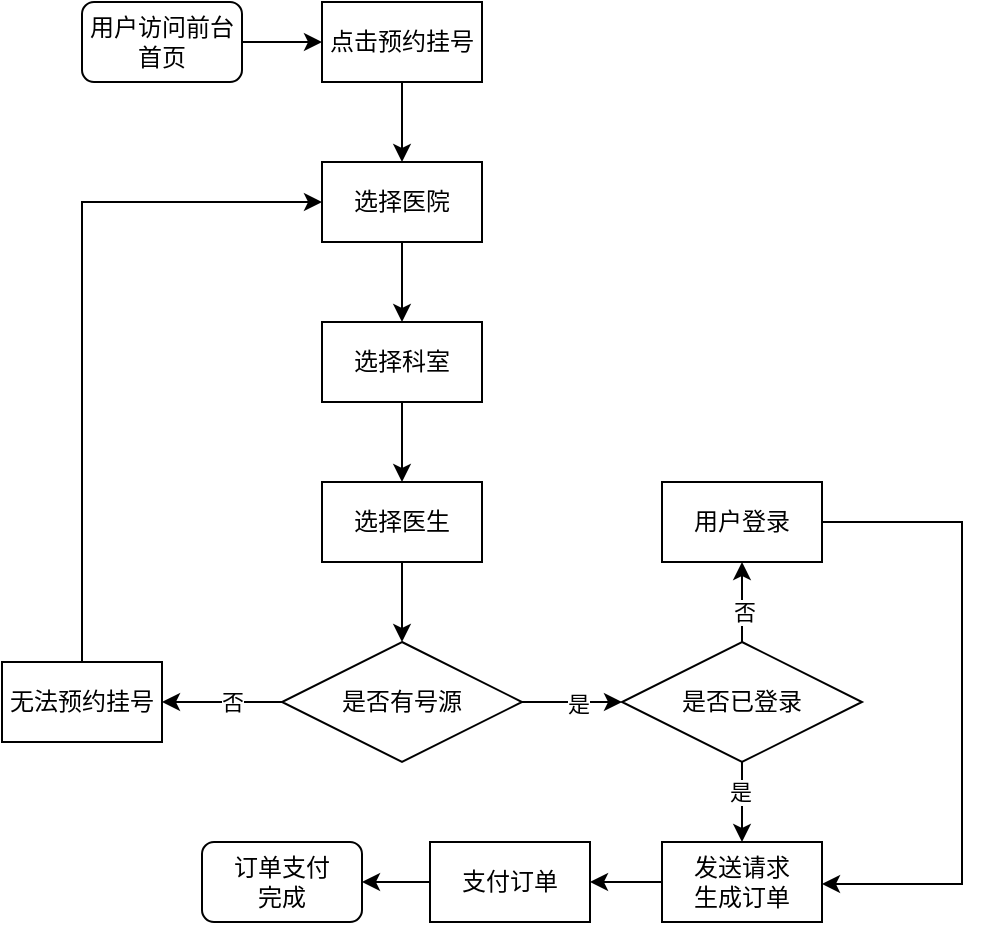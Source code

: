 <mxfile version="20.5.1" type="github">
  <diagram id="KLlqkVO4b6l8Dl6feIu6" name="第 1 页">
    <mxGraphModel dx="1185" dy="635" grid="1" gridSize="10" guides="1" tooltips="1" connect="1" arrows="1" fold="1" page="1" pageScale="1" pageWidth="827" pageHeight="1169" math="0" shadow="0">
      <root>
        <mxCell id="0" />
        <mxCell id="1" parent="0" />
        <mxCell id="pewL5Vv0dTGX8aQUwCoX-5" style="edgeStyle=orthogonalEdgeStyle;rounded=0;orthogonalLoop=1;jettySize=auto;html=1;entryX=0;entryY=0.5;entryDx=0;entryDy=0;" edge="1" parent="1" source="pewL5Vv0dTGX8aQUwCoX-1" target="pewL5Vv0dTGX8aQUwCoX-4">
          <mxGeometry relative="1" as="geometry" />
        </mxCell>
        <mxCell id="pewL5Vv0dTGX8aQUwCoX-1" value="用户访问前台首页" style="rounded=1;whiteSpace=wrap;html=1;" vertex="1" parent="1">
          <mxGeometry x="160" y="120" width="80" height="40" as="geometry" />
        </mxCell>
        <mxCell id="pewL5Vv0dTGX8aQUwCoX-7" style="edgeStyle=orthogonalEdgeStyle;rounded=0;orthogonalLoop=1;jettySize=auto;html=1;entryX=0.5;entryY=0;entryDx=0;entryDy=0;" edge="1" parent="1" source="pewL5Vv0dTGX8aQUwCoX-4" target="pewL5Vv0dTGX8aQUwCoX-6">
          <mxGeometry relative="1" as="geometry" />
        </mxCell>
        <mxCell id="pewL5Vv0dTGX8aQUwCoX-4" value="点击预约挂号" style="rounded=0;whiteSpace=wrap;html=1;" vertex="1" parent="1">
          <mxGeometry x="280" y="120" width="80" height="40" as="geometry" />
        </mxCell>
        <mxCell id="pewL5Vv0dTGX8aQUwCoX-10" style="edgeStyle=orthogonalEdgeStyle;rounded=0;orthogonalLoop=1;jettySize=auto;html=1;entryX=0.5;entryY=0;entryDx=0;entryDy=0;" edge="1" parent="1" source="pewL5Vv0dTGX8aQUwCoX-6" target="pewL5Vv0dTGX8aQUwCoX-9">
          <mxGeometry relative="1" as="geometry" />
        </mxCell>
        <mxCell id="pewL5Vv0dTGX8aQUwCoX-6" value="选择医院" style="rounded=0;whiteSpace=wrap;html=1;" vertex="1" parent="1">
          <mxGeometry x="280" y="200" width="80" height="40" as="geometry" />
        </mxCell>
        <mxCell id="pewL5Vv0dTGX8aQUwCoX-12" style="edgeStyle=orthogonalEdgeStyle;rounded=0;orthogonalLoop=1;jettySize=auto;html=1;entryX=0.5;entryY=0;entryDx=0;entryDy=0;" edge="1" parent="1" source="pewL5Vv0dTGX8aQUwCoX-9" target="pewL5Vv0dTGX8aQUwCoX-11">
          <mxGeometry relative="1" as="geometry" />
        </mxCell>
        <mxCell id="pewL5Vv0dTGX8aQUwCoX-9" value="选择科室" style="rounded=0;whiteSpace=wrap;html=1;" vertex="1" parent="1">
          <mxGeometry x="280" y="280" width="80" height="40" as="geometry" />
        </mxCell>
        <mxCell id="pewL5Vv0dTGX8aQUwCoX-14" style="edgeStyle=orthogonalEdgeStyle;rounded=0;orthogonalLoop=1;jettySize=auto;html=1;entryX=0.5;entryY=0;entryDx=0;entryDy=0;" edge="1" parent="1" source="pewL5Vv0dTGX8aQUwCoX-11" target="pewL5Vv0dTGX8aQUwCoX-13">
          <mxGeometry relative="1" as="geometry" />
        </mxCell>
        <mxCell id="pewL5Vv0dTGX8aQUwCoX-11" value="选择医生" style="rounded=0;whiteSpace=wrap;html=1;" vertex="1" parent="1">
          <mxGeometry x="280" y="360" width="80" height="40" as="geometry" />
        </mxCell>
        <mxCell id="pewL5Vv0dTGX8aQUwCoX-15" style="edgeStyle=orthogonalEdgeStyle;rounded=0;orthogonalLoop=1;jettySize=auto;html=1;" edge="1" parent="1" source="pewL5Vv0dTGX8aQUwCoX-13">
          <mxGeometry relative="1" as="geometry">
            <mxPoint x="200" y="470.0" as="targetPoint" />
          </mxGeometry>
        </mxCell>
        <mxCell id="pewL5Vv0dTGX8aQUwCoX-19" value="否" style="edgeLabel;html=1;align=center;verticalAlign=middle;resizable=0;points=[];" vertex="1" connectable="0" parent="pewL5Vv0dTGX8aQUwCoX-15">
          <mxGeometry x="-0.18" relative="1" as="geometry">
            <mxPoint as="offset" />
          </mxGeometry>
        </mxCell>
        <mxCell id="pewL5Vv0dTGX8aQUwCoX-21" style="edgeStyle=orthogonalEdgeStyle;rounded=0;orthogonalLoop=1;jettySize=auto;html=1;entryX=0;entryY=0.5;entryDx=0;entryDy=0;" edge="1" parent="1" source="pewL5Vv0dTGX8aQUwCoX-13">
          <mxGeometry relative="1" as="geometry">
            <mxPoint x="430" y="470" as="targetPoint" />
          </mxGeometry>
        </mxCell>
        <mxCell id="pewL5Vv0dTGX8aQUwCoX-22" value="是" style="edgeLabel;html=1;align=center;verticalAlign=middle;resizable=0;points=[];" vertex="1" connectable="0" parent="pewL5Vv0dTGX8aQUwCoX-21">
          <mxGeometry x="0.101" relative="1" as="geometry">
            <mxPoint as="offset" />
          </mxGeometry>
        </mxCell>
        <mxCell id="pewL5Vv0dTGX8aQUwCoX-13" value="是否有号源" style="rhombus;whiteSpace=wrap;html=1;" vertex="1" parent="1">
          <mxGeometry x="260" y="440" width="120" height="60" as="geometry" />
        </mxCell>
        <mxCell id="pewL5Vv0dTGX8aQUwCoX-18" style="edgeStyle=orthogonalEdgeStyle;rounded=0;orthogonalLoop=1;jettySize=auto;html=1;entryX=0;entryY=0.5;entryDx=0;entryDy=0;" edge="1" parent="1" source="pewL5Vv0dTGX8aQUwCoX-16" target="pewL5Vv0dTGX8aQUwCoX-6">
          <mxGeometry relative="1" as="geometry">
            <mxPoint x="160" y="220" as="targetPoint" />
            <Array as="points">
              <mxPoint x="160" y="220" />
            </Array>
          </mxGeometry>
        </mxCell>
        <mxCell id="pewL5Vv0dTGX8aQUwCoX-16" value="无法预约挂号" style="rounded=0;whiteSpace=wrap;html=1;" vertex="1" parent="1">
          <mxGeometry x="120" y="450" width="80" height="40" as="geometry" />
        </mxCell>
        <mxCell id="pewL5Vv0dTGX8aQUwCoX-30" style="edgeStyle=orthogonalEdgeStyle;rounded=0;orthogonalLoop=1;jettySize=auto;html=1;entryX=0.5;entryY=0;entryDx=0;entryDy=0;" edge="1" parent="1" source="pewL5Vv0dTGX8aQUwCoX-27" target="pewL5Vv0dTGX8aQUwCoX-29">
          <mxGeometry relative="1" as="geometry" />
        </mxCell>
        <mxCell id="pewL5Vv0dTGX8aQUwCoX-32" value="是" style="edgeLabel;html=1;align=center;verticalAlign=middle;resizable=0;points=[];" vertex="1" connectable="0" parent="pewL5Vv0dTGX8aQUwCoX-30">
          <mxGeometry x="-0.269" y="-1" relative="1" as="geometry">
            <mxPoint as="offset" />
          </mxGeometry>
        </mxCell>
        <mxCell id="pewL5Vv0dTGX8aQUwCoX-31" style="edgeStyle=orthogonalEdgeStyle;rounded=0;orthogonalLoop=1;jettySize=auto;html=1;entryX=0.5;entryY=1;entryDx=0;entryDy=0;" edge="1" parent="1" source="pewL5Vv0dTGX8aQUwCoX-27" target="pewL5Vv0dTGX8aQUwCoX-28">
          <mxGeometry relative="1" as="geometry">
            <Array as="points">
              <mxPoint x="490" y="420" />
              <mxPoint x="490" y="420" />
            </Array>
          </mxGeometry>
        </mxCell>
        <mxCell id="pewL5Vv0dTGX8aQUwCoX-34" value="否" style="edgeLabel;html=1;align=center;verticalAlign=middle;resizable=0;points=[];" vertex="1" connectable="0" parent="pewL5Vv0dTGX8aQUwCoX-31">
          <mxGeometry x="-0.23" y="-1" relative="1" as="geometry">
            <mxPoint as="offset" />
          </mxGeometry>
        </mxCell>
        <mxCell id="pewL5Vv0dTGX8aQUwCoX-27" value="是否已登录" style="rhombus;whiteSpace=wrap;html=1;" vertex="1" parent="1">
          <mxGeometry x="430" y="440" width="120" height="60" as="geometry" />
        </mxCell>
        <mxCell id="pewL5Vv0dTGX8aQUwCoX-35" style="edgeStyle=orthogonalEdgeStyle;rounded=0;orthogonalLoop=1;jettySize=auto;html=1;entryX=0.988;entryY=0.531;entryDx=0;entryDy=0;entryPerimeter=0;" edge="1" parent="1" source="pewL5Vv0dTGX8aQUwCoX-28" target="pewL5Vv0dTGX8aQUwCoX-29">
          <mxGeometry relative="1" as="geometry">
            <mxPoint x="540" y="561" as="targetPoint" />
            <Array as="points">
              <mxPoint x="600" y="380" />
              <mxPoint x="600" y="561" />
              <mxPoint x="530" y="561" />
            </Array>
          </mxGeometry>
        </mxCell>
        <mxCell id="pewL5Vv0dTGX8aQUwCoX-28" value="用户登录" style="rounded=0;whiteSpace=wrap;html=1;" vertex="1" parent="1">
          <mxGeometry x="450" y="360" width="80" height="40" as="geometry" />
        </mxCell>
        <mxCell id="pewL5Vv0dTGX8aQUwCoX-37" style="edgeStyle=orthogonalEdgeStyle;rounded=0;orthogonalLoop=1;jettySize=auto;html=1;entryX=1;entryY=0.5;entryDx=0;entryDy=0;" edge="1" parent="1" source="pewL5Vv0dTGX8aQUwCoX-29" target="pewL5Vv0dTGX8aQUwCoX-36">
          <mxGeometry relative="1" as="geometry" />
        </mxCell>
        <mxCell id="pewL5Vv0dTGX8aQUwCoX-29" value="发送请求&lt;br&gt;生成订单" style="rounded=0;whiteSpace=wrap;html=1;" vertex="1" parent="1">
          <mxGeometry x="450" y="540" width="80" height="40" as="geometry" />
        </mxCell>
        <mxCell id="pewL5Vv0dTGX8aQUwCoX-39" style="edgeStyle=orthogonalEdgeStyle;rounded=0;orthogonalLoop=1;jettySize=auto;html=1;entryX=1;entryY=0.5;entryDx=0;entryDy=0;" edge="1" parent="1" source="pewL5Vv0dTGX8aQUwCoX-36" target="pewL5Vv0dTGX8aQUwCoX-38">
          <mxGeometry relative="1" as="geometry" />
        </mxCell>
        <mxCell id="pewL5Vv0dTGX8aQUwCoX-36" value="支付订单" style="rounded=0;whiteSpace=wrap;html=1;" vertex="1" parent="1">
          <mxGeometry x="334" y="540" width="80" height="40" as="geometry" />
        </mxCell>
        <mxCell id="pewL5Vv0dTGX8aQUwCoX-38" value="订单支付&lt;br&gt;完成" style="rounded=1;whiteSpace=wrap;html=1;" vertex="1" parent="1">
          <mxGeometry x="220" y="540" width="80" height="40" as="geometry" />
        </mxCell>
      </root>
    </mxGraphModel>
  </diagram>
</mxfile>
